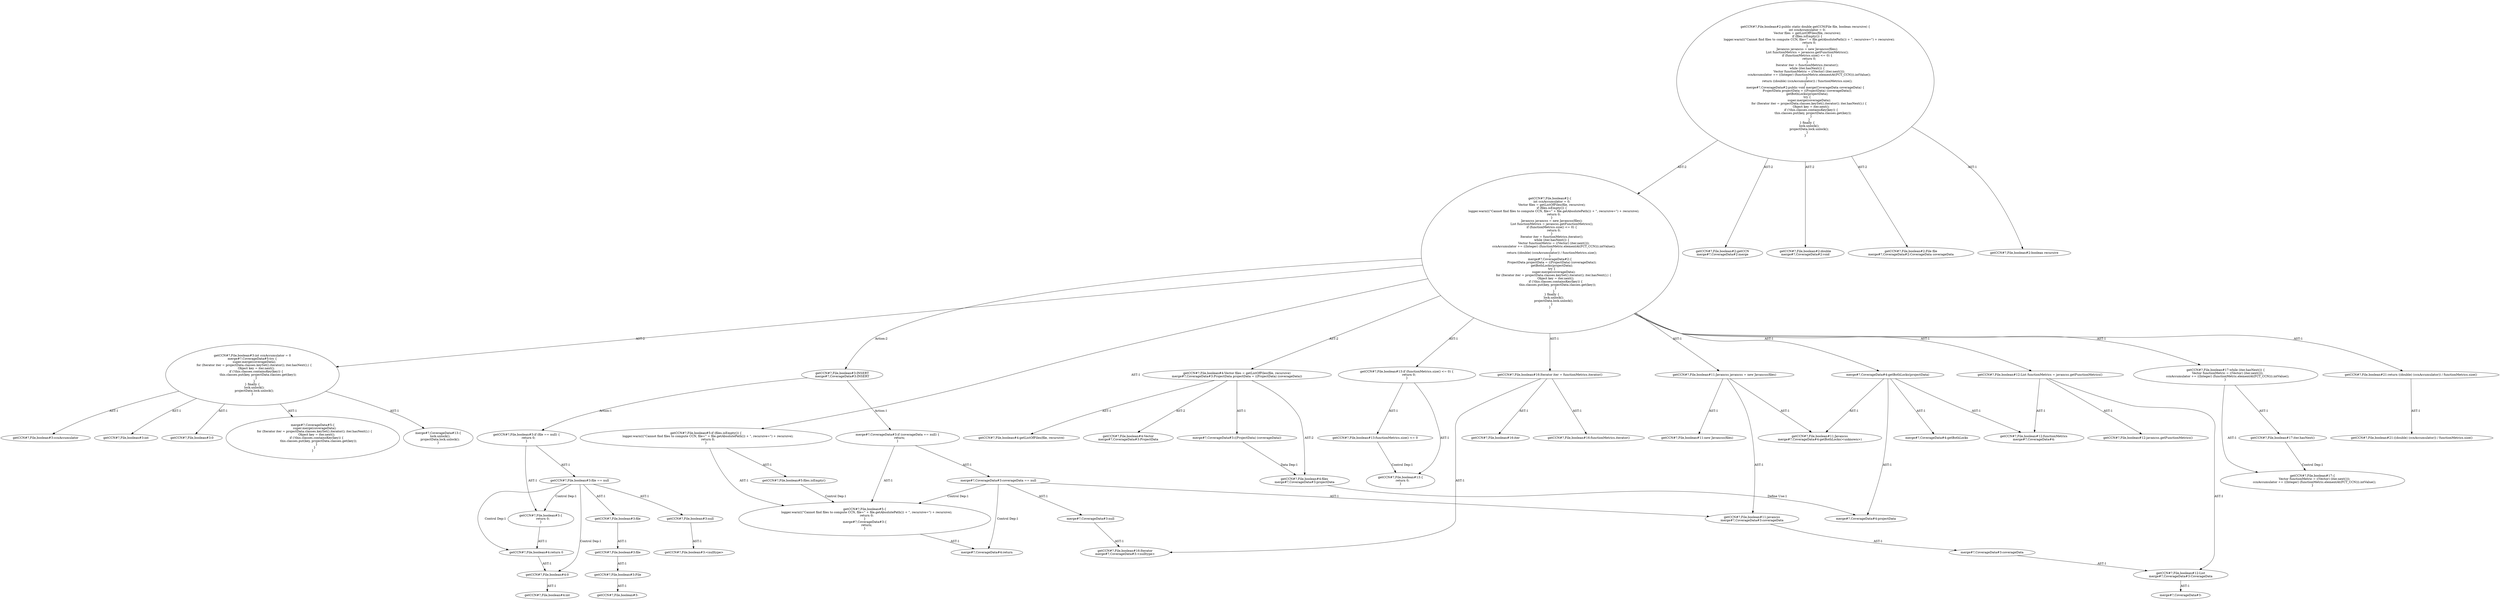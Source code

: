 digraph "Pattern" {
0 [label="getCCN#?,File,boolean#3:INSERT
merge#?,CoverageData#3:INSERT" shape=ellipse]
1 [label="getCCN#?,File,boolean#2:\{
    int ccnAccumulator = 0;
    Vector files = getListOfFiles(file, recursive);
    if (files.isEmpty()) \{
        logger.warn(((\"Cannot find files to compute CCN, file=\" + file.getAbsolutePath()) + \", recursive=\") + recursive);
        return 0;
    \}
    Javancss javancss = new Javancss(files);
    List functionMetrics = javancss.getFunctionMetrics();
    if (functionMetrics.size() <= 0) \{
        return 0;
    \}
    Iterator iter = functionMetrics.iterator();
    while (iter.hasNext()) \{
        Vector functionMetric = ((Vector) (iter.next()));
        ccnAccumulator += ((Integer) (functionMetric.elementAt(FCT_CCN))).intValue();
    \} 
    return ((double) (ccnAccumulator)) / functionMetrics.size();
\}
merge#?,CoverageData#2:\{
    ProjectData projectData = ((ProjectData) (coverageData));
    getBothLocks(projectData);
    try \{
        super.merge(coverageData);
        for (Iterator iter = projectData.classes.keySet().iterator(); iter.hasNext();) \{
            Object key = iter.next();
            if (!this.classes.containsKey(key)) \{
                this.classes.put(key, projectData.classes.get(key));
            \}
        \}
    \} finally \{
        lock.unlock();
        projectData.lock.unlock();
    \}
\}" shape=ellipse]
2 [label="getCCN#?,File,boolean#2:public static double getCCN(File file, boolean recursive) \{
    int ccnAccumulator = 0;
    Vector files = getListOfFiles(file, recursive);
    if (files.isEmpty()) \{
        logger.warn(((\"Cannot find files to compute CCN, file=\" + file.getAbsolutePath()) + \", recursive=\") + recursive);
        return 0;
    \}
    Javancss javancss = new Javancss(files);
    List functionMetrics = javancss.getFunctionMetrics();
    if (functionMetrics.size() <= 0) \{
        return 0;
    \}
    Iterator iter = functionMetrics.iterator();
    while (iter.hasNext()) \{
        Vector functionMetric = ((Vector) (iter.next()));
        ccnAccumulator += ((Integer) (functionMetric.elementAt(FCT_CCN))).intValue();
    \} 
    return ((double) (ccnAccumulator)) / functionMetrics.size();
\}
merge#?,CoverageData#2:public void merge(CoverageData coverageData) \{
    ProjectData projectData = ((ProjectData) (coverageData));
    getBothLocks(projectData);
    try \{
        super.merge(coverageData);
        for (Iterator iter = projectData.classes.keySet().iterator(); iter.hasNext();) \{
            Object key = iter.next();
            if (!this.classes.containsKey(key)) \{
                this.classes.put(key, projectData.classes.get(key));
            \}
        \}
    \} finally \{
        lock.unlock();
        projectData.lock.unlock();
    \}
\}" shape=ellipse]
3 [label="getCCN#?,File,boolean#2:getCCN
merge#?,CoverageData#2:merge" shape=ellipse]
4 [label="getCCN#?,File,boolean#2:double
merge#?,CoverageData#2:void" shape=ellipse]
5 [label="getCCN#?,File,boolean#2:File file
merge#?,CoverageData#2:CoverageData coverageData" shape=ellipse]
6 [label="getCCN#?,File,boolean#2:boolean recursive" shape=ellipse]
7 [label="getCCN#?,File,boolean#3:int ccnAccumulator = 0
merge#?,CoverageData#5:try \{
    super.merge(coverageData);
    for (Iterator iter = projectData.classes.keySet().iterator(); iter.hasNext();) \{
        Object key = iter.next();
        if (!this.classes.containsKey(key)) \{
            this.classes.put(key, projectData.classes.get(key));
        \}
    \}
\} finally \{
    lock.unlock();
    projectData.lock.unlock();
\}" shape=ellipse]
8 [label="getCCN#?,File,boolean#3:ccnAccumulator" shape=ellipse]
9 [label="getCCN#?,File,boolean#3:int" shape=ellipse]
10 [label="getCCN#?,File,boolean#3:0" shape=ellipse]
11 [label="getCCN#?,File,boolean#4:Vector files = getListOfFiles(file, recursive)
merge#?,CoverageData#3:ProjectData projectData = ((ProjectData) (coverageData))" shape=ellipse]
12 [label="getCCN#?,File,boolean#4:files
merge#?,CoverageData#3:projectData" shape=ellipse]
13 [label="getCCN#?,File,boolean#4:Vector
merge#?,CoverageData#3:ProjectData" shape=ellipse]
14 [label="getCCN#?,File,boolean#4:getListOfFiles(file, recursive)" shape=ellipse]
15 [label="getCCN#?,File,boolean#5:if (files.isEmpty()) \{
    logger.warn(((\"Cannot find files to compute CCN, file=\" + file.getAbsolutePath()) + \", recursive=\") + recursive);
    return 0;
\}" shape=ellipse]
16 [label="getCCN#?,File,boolean#5:files.isEmpty()" shape=ellipse]
17 [label="getCCN#?,File,boolean#5:\{
    logger.warn(((\"Cannot find files to compute CCN, file=\" + file.getAbsolutePath()) + \", recursive=\") + recursive);
    return 0;
\}
merge#?,CoverageData#3:\{
    return;
\}" shape=ellipse]
18 [label="getCCN#?,File,boolean#11:Javancss javancss = new Javancss(files)" shape=ellipse]
19 [label="getCCN#?,File,boolean#11:javancss
merge#?,CoverageData#3:coverageData" shape=ellipse]
20 [label="getCCN#?,File,boolean#11:Javancss
merge#?,CoverageData#4:getBothLocks(<unknown>)" shape=ellipse]
21 [label="getCCN#?,File,boolean#11:new Javancss(files)" shape=ellipse]
22 [label="getCCN#?,File,boolean#12:List functionMetrics = javancss.getFunctionMetrics()" shape=ellipse]
23 [label="getCCN#?,File,boolean#12:functionMetrics
merge#?,CoverageData#4:" shape=ellipse]
24 [label="getCCN#?,File,boolean#12:List
merge#?,CoverageData#3:CoverageData" shape=ellipse]
25 [label="getCCN#?,File,boolean#12:javancss.getFunctionMetrics()" shape=ellipse]
26 [label="getCCN#?,File,boolean#13:if (functionMetrics.size() <= 0) \{
    return 0;
\}" shape=ellipse]
27 [label="getCCN#?,File,boolean#13:functionMetrics.size() <= 0" shape=ellipse]
28 [label="getCCN#?,File,boolean#13:\{
    return 0;
\}" shape=ellipse]
29 [label="getCCN#?,File,boolean#16:Iterator iter = functionMetrics.iterator()" shape=ellipse]
30 [label="getCCN#?,File,boolean#16:iter" shape=ellipse]
31 [label="getCCN#?,File,boolean#16:Iterator
merge#?,CoverageData#3:<nulltype>" shape=ellipse]
32 [label="getCCN#?,File,boolean#16:functionMetrics.iterator()" shape=ellipse]
33 [label="getCCN#?,File,boolean#17:while (iter.hasNext()) \{
    Vector functionMetric = ((Vector) (iter.next()));
    ccnAccumulator += ((Integer) (functionMetric.elementAt(FCT_CCN))).intValue();
\} " shape=ellipse]
34 [label="getCCN#?,File,boolean#17:iter.hasNext()" shape=ellipse]
35 [label="getCCN#?,File,boolean#17:\{
    Vector functionMetric = ((Vector) (iter.next()));
    ccnAccumulator += ((Integer) (functionMetric.elementAt(FCT_CCN))).intValue();
\}" shape=ellipse]
36 [label="getCCN#?,File,boolean#21:return ((double) (ccnAccumulator)) / functionMetrics.size()" shape=ellipse]
37 [label="getCCN#?,File,boolean#21:((double) (ccnAccumulator)) / functionMetrics.size()" shape=ellipse]
38 [label="getCCN#?,File,boolean#3:if (file == null) \{
    return 0;
\}" shape=ellipse]
39 [label="getCCN#?,File,boolean#3:file == null" shape=ellipse]
40 [label="getCCN#?,File,boolean#3:file" shape=ellipse]
41 [label="getCCN#?,File,boolean#3:file" shape=ellipse]
42 [label="getCCN#?,File,boolean#3:File" shape=ellipse]
43 [label="getCCN#?,File,boolean#3:" shape=ellipse]
44 [label="getCCN#?,File,boolean#3:null" shape=ellipse]
45 [label="getCCN#?,File,boolean#3:<nulltype>" shape=ellipse]
46 [label="getCCN#?,File,boolean#3:\{
    return 0;
\}" shape=ellipse]
47 [label="getCCN#?,File,boolean#4:return 0" shape=ellipse]
48 [label="getCCN#?,File,boolean#4:0" shape=ellipse]
49 [label="getCCN#?,File,boolean#4:int" shape=ellipse]
50 [label="merge#?,CoverageData#3:((ProjectData) (coverageData))" shape=ellipse]
51 [label="merge#?,CoverageData#4:getBothLocks(projectData)" shape=ellipse]
52 [label="merge#?,CoverageData#4:projectData" shape=ellipse]
53 [label="merge#?,CoverageData#5:\{
    super.merge(coverageData);
    for (Iterator iter = projectData.classes.keySet().iterator(); iter.hasNext();) \{
        Object key = iter.next();
        if (!this.classes.containsKey(key)) \{
            this.classes.put(key, projectData.classes.get(key));
        \}
    \}
\}" shape=ellipse]
54 [label="merge#?,CoverageData#13:\{
    lock.unlock();
    projectData.lock.unlock();
\}" shape=ellipse]
55 [label="merge#?,CoverageData#3:if (coverageData == null) \{
    return;
\}" shape=ellipse]
56 [label="merge#?,CoverageData#3:coverageData == null" shape=ellipse]
57 [label="merge#?,CoverageData#3:" shape=ellipse]
58 [label="merge#?,CoverageData#3:null" shape=ellipse]
59 [label="merge#?,CoverageData#4:return" shape=ellipse]
60 [label="merge#?,CoverageData#4:getBothLocks" shape=ellipse]
61 [label="merge#?,CoverageData#3:coverageData" shape=ellipse]
0 -> 38 [label="Action:1"];
0 -> 55 [label="Action:1"];
1 -> 0 [label="Action:2"];
1 -> 7 [label="AST:2"];
1 -> 11 [label="AST:2"];
1 -> 15 [label="AST:1"];
1 -> 18 [label="AST:1"];
1 -> 22 [label="AST:1"];
1 -> 26 [label="AST:1"];
1 -> 29 [label="AST:1"];
1 -> 33 [label="AST:1"];
1 -> 36 [label="AST:1"];
1 -> 51 [label="AST:1"];
2 -> 1 [label="AST:2"];
2 -> 3 [label="AST:2"];
2 -> 4 [label="AST:2"];
2 -> 5 [label="AST:2"];
2 -> 6 [label="AST:1"];
7 -> 8 [label="AST:1"];
7 -> 9 [label="AST:1"];
7 -> 10 [label="AST:1"];
7 -> 53 [label="AST:1"];
7 -> 54 [label="AST:1"];
11 -> 12 [label="AST:2"];
11 -> 13 [label="AST:2"];
11 -> 14 [label="AST:1"];
11 -> 50 [label="AST:1"];
12 -> 52 [label="Define Use:1"];
15 -> 16 [label="AST:1"];
15 -> 17 [label="AST:1"];
16 -> 17 [label="Control Dep:1"];
17 -> 59 [label="AST:1"];
18 -> 19 [label="AST:1"];
18 -> 20 [label="AST:1"];
18 -> 21 [label="AST:1"];
19 -> 61 [label="AST:1"];
22 -> 23 [label="AST:1"];
22 -> 24 [label="AST:1"];
22 -> 25 [label="AST:1"];
24 -> 57 [label="AST:1"];
26 -> 27 [label="AST:1"];
26 -> 28 [label="AST:1"];
27 -> 28 [label="Control Dep:1"];
29 -> 30 [label="AST:1"];
29 -> 31 [label="AST:1"];
29 -> 32 [label="AST:1"];
33 -> 34 [label="AST:1"];
33 -> 35 [label="AST:1"];
34 -> 35 [label="Control Dep:1"];
36 -> 37 [label="AST:1"];
38 -> 39 [label="AST:1"];
38 -> 46 [label="AST:1"];
39 -> 40 [label="AST:1"];
39 -> 44 [label="AST:1"];
39 -> 46 [label="Control Dep:1"];
39 -> 47 [label="Control Dep:1"];
39 -> 48 [label="Control Dep:1"];
40 -> 41 [label="AST:1"];
41 -> 42 [label="AST:1"];
42 -> 43 [label="AST:1"];
44 -> 45 [label="AST:1"];
46 -> 47 [label="AST:1"];
47 -> 48 [label="AST:1"];
48 -> 49 [label="AST:1"];
50 -> 12 [label="Data Dep:1"];
51 -> 60 [label="AST:1"];
51 -> 23 [label="AST:1"];
51 -> 20 [label="AST:1"];
51 -> 52 [label="AST:1"];
55 -> 56 [label="AST:1"];
55 -> 17 [label="AST:1"];
56 -> 19 [label="AST:1"];
56 -> 58 [label="AST:1"];
56 -> 17 [label="Control Dep:1"];
56 -> 59 [label="Control Dep:1"];
58 -> 31 [label="AST:1"];
61 -> 24 [label="AST:1"];
}